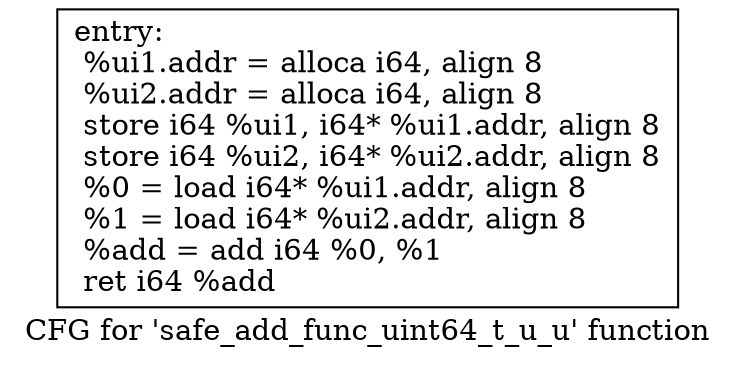 digraph "CFG for 'safe_add_func_uint64_t_u_u' function" {
	label="CFG for 'safe_add_func_uint64_t_u_u' function";

	Node0xab48f00 [shape=record,label="{entry:\l  %ui1.addr = alloca i64, align 8\l  %ui2.addr = alloca i64, align 8\l  store i64 %ui1, i64* %ui1.addr, align 8\l  store i64 %ui2, i64* %ui2.addr, align 8\l  %0 = load i64* %ui1.addr, align 8\l  %1 = load i64* %ui2.addr, align 8\l  %add = add i64 %0, %1\l  ret i64 %add\l}"];
}
